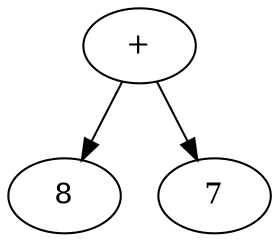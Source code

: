 digraph {
	node0x56068832bbd0[label="+"]
	node0x56068832bba0[label="8"]
	node0x56068832bbd0 -> node0x56068832bba0
	node0x56068832bbd0[label="+"]
	node0x56068832ba50[label="7"]
	node0x56068832bbd0 -> node0x56068832ba50
}
